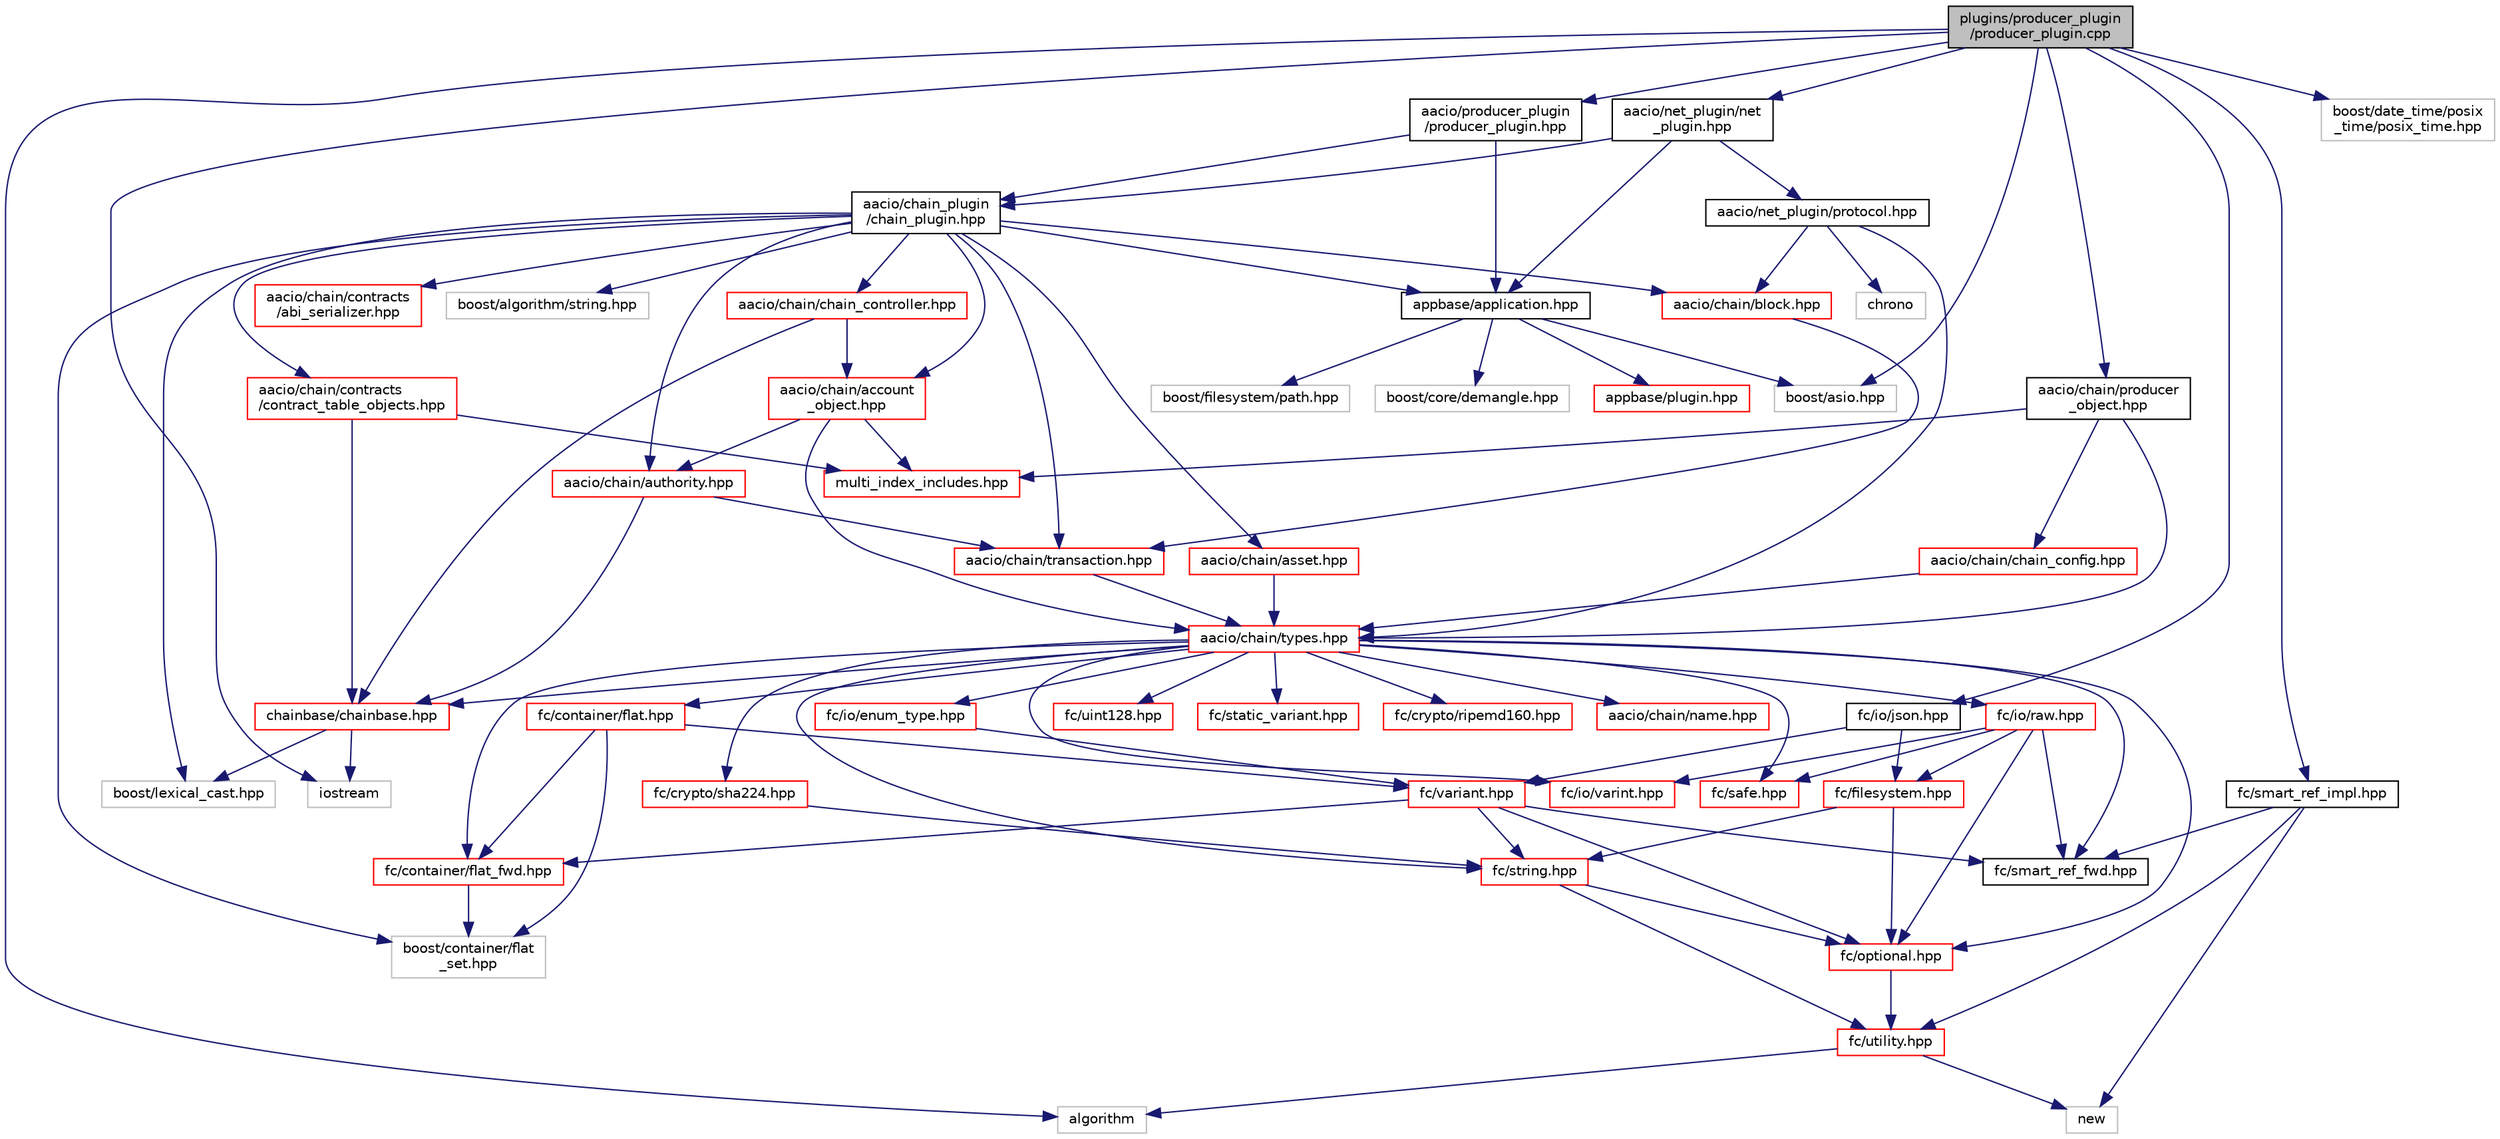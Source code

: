 digraph "plugins/producer_plugin/producer_plugin.cpp"
{
  edge [fontname="Helvetica",fontsize="10",labelfontname="Helvetica",labelfontsize="10"];
  node [fontname="Helvetica",fontsize="10",shape=record];
  Node0 [label="plugins/producer_plugin\l/producer_plugin.cpp",height=0.2,width=0.4,color="black", fillcolor="grey75", style="filled", fontcolor="black"];
  Node0 -> Node1 [color="midnightblue",fontsize="10",style="solid",fontname="Helvetica"];
  Node1 [label="aacio/producer_plugin\l/producer_plugin.hpp",height=0.2,width=0.4,color="black", fillcolor="white", style="filled",URL="$producer__plugin_8hpp.html"];
  Node1 -> Node2 [color="midnightblue",fontsize="10",style="solid",fontname="Helvetica"];
  Node2 [label="aacio/chain_plugin\l/chain_plugin.hpp",height=0.2,width=0.4,color="black", fillcolor="white", style="filled",URL="$chain__plugin_8hpp.html"];
  Node2 -> Node3 [color="midnightblue",fontsize="10",style="solid",fontname="Helvetica"];
  Node3 [label="appbase/application.hpp",height=0.2,width=0.4,color="black", fillcolor="white", style="filled",URL="$application_8hpp_source.html"];
  Node3 -> Node4 [color="midnightblue",fontsize="10",style="solid",fontname="Helvetica"];
  Node4 [label="appbase/plugin.hpp",height=0.2,width=0.4,color="red", fillcolor="white", style="filled",URL="$plugin_8hpp_source.html"];
  Node3 -> Node10 [color="midnightblue",fontsize="10",style="solid",fontname="Helvetica"];
  Node10 [label="boost/filesystem/path.hpp",height=0.2,width=0.4,color="grey75", fillcolor="white", style="filled"];
  Node3 -> Node11 [color="midnightblue",fontsize="10",style="solid",fontname="Helvetica"];
  Node11 [label="boost/core/demangle.hpp",height=0.2,width=0.4,color="grey75", fillcolor="white", style="filled"];
  Node3 -> Node12 [color="midnightblue",fontsize="10",style="solid",fontname="Helvetica"];
  Node12 [label="boost/asio.hpp",height=0.2,width=0.4,color="grey75", fillcolor="white", style="filled"];
  Node2 -> Node13 [color="midnightblue",fontsize="10",style="solid",fontname="Helvetica"];
  Node13 [label="aacio/chain/asset.hpp",height=0.2,width=0.4,color="red", fillcolor="white", style="filled",URL="$libraries_2chain_2include_2aacio_2chain_2asset_8hpp.html"];
  Node13 -> Node57 [color="midnightblue",fontsize="10",style="solid",fontname="Helvetica"];
  Node57 [label="aacio/chain/types.hpp",height=0.2,width=0.4,color="red", fillcolor="white", style="filled",URL="$libraries_2chain_2include_2aacio_2chain_2types_8hpp.html"];
  Node57 -> Node58 [color="midnightblue",fontsize="10",style="solid",fontname="Helvetica"];
  Node58 [label="aacio/chain/name.hpp",height=0.2,width=0.4,color="red", fillcolor="white", style="filled",URL="$name_8hpp_source.html"];
  Node57 -> Node60 [color="midnightblue",fontsize="10",style="solid",fontname="Helvetica"];
  Node60 [label="chainbase/chainbase.hpp",height=0.2,width=0.4,color="red", fillcolor="white", style="filled",URL="$chainbase_8hpp_source.html"];
  Node60 -> Node28 [color="midnightblue",fontsize="10",style="solid",fontname="Helvetica"];
  Node28 [label="boost/lexical_cast.hpp",height=0.2,width=0.4,color="grey75", fillcolor="white", style="filled"];
  Node60 -> Node80 [color="midnightblue",fontsize="10",style="solid",fontname="Helvetica"];
  Node80 [label="iostream",height=0.2,width=0.4,color="grey75", fillcolor="white", style="filled"];
  Node57 -> Node36 [color="midnightblue",fontsize="10",style="solid",fontname="Helvetica"];
  Node36 [label="fc/container/flat_fwd.hpp",height=0.2,width=0.4,color="red", fillcolor="white", style="filled",URL="$flat__fwd_8hpp_source.html"];
  Node36 -> Node38 [color="midnightblue",fontsize="10",style="solid",fontname="Helvetica"];
  Node38 [label="boost/container/flat\l_set.hpp",height=0.2,width=0.4,color="grey75", fillcolor="white", style="filled"];
  Node57 -> Node84 [color="midnightblue",fontsize="10",style="solid",fontname="Helvetica"];
  Node84 [label="fc/io/varint.hpp",height=0.2,width=0.4,color="red", fillcolor="white", style="filled",URL="$libraries_2fc_2include_2fc_2io_2varint_8hpp_source.html"];
  Node57 -> Node85 [color="midnightblue",fontsize="10",style="solid",fontname="Helvetica"];
  Node85 [label="fc/io/enum_type.hpp",height=0.2,width=0.4,color="red", fillcolor="white", style="filled",URL="$enum__type_8hpp_source.html"];
  Node85 -> Node44 [color="midnightblue",fontsize="10",style="solid",fontname="Helvetica"];
  Node44 [label="fc/variant.hpp",height=0.2,width=0.4,color="red", fillcolor="white", style="filled",URL="$variant_8hpp_source.html"];
  Node44 -> Node23 [color="midnightblue",fontsize="10",style="solid",fontname="Helvetica"];
  Node23 [label="fc/optional.hpp",height=0.2,width=0.4,color="red", fillcolor="white", style="filled",URL="$libraries_2fc_2include_2fc_2optional_8hpp_source.html"];
  Node23 -> Node17 [color="midnightblue",fontsize="10",style="solid",fontname="Helvetica"];
  Node17 [label="fc/utility.hpp",height=0.2,width=0.4,color="red", fillcolor="white", style="filled",URL="$utility_8hpp_source.html"];
  Node17 -> Node19 [color="midnightblue",fontsize="10",style="solid",fontname="Helvetica"];
  Node19 [label="algorithm",height=0.2,width=0.4,color="grey75", fillcolor="white", style="filled"];
  Node17 -> Node20 [color="midnightblue",fontsize="10",style="solid",fontname="Helvetica"];
  Node20 [label="new",height=0.2,width=0.4,color="grey75", fillcolor="white", style="filled"];
  Node44 -> Node16 [color="midnightblue",fontsize="10",style="solid",fontname="Helvetica"];
  Node16 [label="fc/string.hpp",height=0.2,width=0.4,color="red", fillcolor="white", style="filled",URL="$string_8hpp_source.html"];
  Node16 -> Node17 [color="midnightblue",fontsize="10",style="solid",fontname="Helvetica"];
  Node16 -> Node23 [color="midnightblue",fontsize="10",style="solid",fontname="Helvetica"];
  Node44 -> Node36 [color="midnightblue",fontsize="10",style="solid",fontname="Helvetica"];
  Node44 -> Node49 [color="midnightblue",fontsize="10",style="solid",fontname="Helvetica"];
  Node49 [label="fc/smart_ref_fwd.hpp",height=0.2,width=0.4,color="black", fillcolor="white", style="filled",URL="$smart__ref__fwd_8hpp_source.html"];
  Node57 -> Node94 [color="midnightblue",fontsize="10",style="solid",fontname="Helvetica"];
  Node94 [label="fc/crypto/sha224.hpp",height=0.2,width=0.4,color="red", fillcolor="white", style="filled",URL="$sha224_8hpp_source.html"];
  Node94 -> Node16 [color="midnightblue",fontsize="10",style="solid",fontname="Helvetica"];
  Node57 -> Node23 [color="midnightblue",fontsize="10",style="solid",fontname="Helvetica"];
  Node57 -> Node92 [color="midnightblue",fontsize="10",style="solid",fontname="Helvetica"];
  Node92 [label="fc/safe.hpp",height=0.2,width=0.4,color="red", fillcolor="white", style="filled",URL="$safe_8hpp_source.html"];
  Node57 -> Node95 [color="midnightblue",fontsize="10",style="solid",fontname="Helvetica"];
  Node95 [label="fc/container/flat.hpp",height=0.2,width=0.4,color="red", fillcolor="white", style="filled",URL="$libraries_2fc_2include_2fc_2container_2flat_8hpp_source.html"];
  Node95 -> Node44 [color="midnightblue",fontsize="10",style="solid",fontname="Helvetica"];
  Node95 -> Node36 [color="midnightblue",fontsize="10",style="solid",fontname="Helvetica"];
  Node95 -> Node38 [color="midnightblue",fontsize="10",style="solid",fontname="Helvetica"];
  Node57 -> Node16 [color="midnightblue",fontsize="10",style="solid",fontname="Helvetica"];
  Node57 -> Node96 [color="midnightblue",fontsize="10",style="solid",fontname="Helvetica"];
  Node96 [label="fc/io/raw.hpp",height=0.2,width=0.4,color="red", fillcolor="white", style="filled",URL="$raw_8hpp_source.html"];
  Node96 -> Node84 [color="midnightblue",fontsize="10",style="solid",fontname="Helvetica"];
  Node96 -> Node23 [color="midnightblue",fontsize="10",style="solid",fontname="Helvetica"];
  Node96 -> Node49 [color="midnightblue",fontsize="10",style="solid",fontname="Helvetica"];
  Node96 -> Node99 [color="midnightblue",fontsize="10",style="solid",fontname="Helvetica"];
  Node99 [label="fc/filesystem.hpp",height=0.2,width=0.4,color="red", fillcolor="white", style="filled",URL="$filesystem_8hpp_source.html"];
  Node99 -> Node16 [color="midnightblue",fontsize="10",style="solid",fontname="Helvetica"];
  Node99 -> Node23 [color="midnightblue",fontsize="10",style="solid",fontname="Helvetica"];
  Node96 -> Node92 [color="midnightblue",fontsize="10",style="solid",fontname="Helvetica"];
  Node57 -> Node101 [color="midnightblue",fontsize="10",style="solid",fontname="Helvetica"];
  Node101 [label="fc/uint128.hpp",height=0.2,width=0.4,color="red", fillcolor="white", style="filled",URL="$uint128_8hpp_source.html"];
  Node57 -> Node102 [color="midnightblue",fontsize="10",style="solid",fontname="Helvetica"];
  Node102 [label="fc/static_variant.hpp",height=0.2,width=0.4,color="red", fillcolor="white", style="filled",URL="$static__variant_8hpp_source.html"];
  Node57 -> Node49 [color="midnightblue",fontsize="10",style="solid",fontname="Helvetica"];
  Node57 -> Node103 [color="midnightblue",fontsize="10",style="solid",fontname="Helvetica"];
  Node103 [label="fc/crypto/ripemd160.hpp",height=0.2,width=0.4,color="red", fillcolor="white", style="filled",URL="$ripemd160_8hpp_source.html"];
  Node2 -> Node130 [color="midnightblue",fontsize="10",style="solid",fontname="Helvetica"];
  Node130 [label="aacio/chain/authority.hpp",height=0.2,width=0.4,color="red", fillcolor="white", style="filled",URL="$authority_8hpp.html"];
  Node130 -> Node60 [color="midnightblue",fontsize="10",style="solid",fontname="Helvetica"];
  Node130 -> Node131 [color="midnightblue",fontsize="10",style="solid",fontname="Helvetica"];
  Node131 [label="aacio/chain/transaction.hpp",height=0.2,width=0.4,color="red", fillcolor="white", style="filled",URL="$libraries_2chain_2include_2aacio_2chain_2transaction_8hpp.html"];
  Node131 -> Node57 [color="midnightblue",fontsize="10",style="solid",fontname="Helvetica"];
  Node2 -> Node153 [color="midnightblue",fontsize="10",style="solid",fontname="Helvetica"];
  Node153 [label="aacio/chain/account\l_object.hpp",height=0.2,width=0.4,color="red", fillcolor="white", style="filled",URL="$account__object_8hpp.html"];
  Node153 -> Node57 [color="midnightblue",fontsize="10",style="solid",fontname="Helvetica"];
  Node153 -> Node130 [color="midnightblue",fontsize="10",style="solid",fontname="Helvetica"];
  Node153 -> Node157 [color="midnightblue",fontsize="10",style="solid",fontname="Helvetica"];
  Node157 [label="multi_index_includes.hpp",height=0.2,width=0.4,color="red", fillcolor="white", style="filled",URL="$multi__index__includes_8hpp.html"];
  Node2 -> Node162 [color="midnightblue",fontsize="10",style="solid",fontname="Helvetica"];
  Node162 [label="aacio/chain/block.hpp",height=0.2,width=0.4,color="red", fillcolor="white", style="filled",URL="$block_8hpp.html"];
  Node162 -> Node131 [color="midnightblue",fontsize="10",style="solid",fontname="Helvetica"];
  Node2 -> Node164 [color="midnightblue",fontsize="10",style="solid",fontname="Helvetica"];
  Node164 [label="aacio/chain/chain_controller.hpp",height=0.2,width=0.4,color="red", fillcolor="white", style="filled",URL="$chain__controller_8hpp.html"];
  Node164 -> Node153 [color="midnightblue",fontsize="10",style="solid",fontname="Helvetica"];
  Node164 -> Node60 [color="midnightblue",fontsize="10",style="solid",fontname="Helvetica"];
  Node2 -> Node179 [color="midnightblue",fontsize="10",style="solid",fontname="Helvetica"];
  Node179 [label="aacio/chain/contracts\l/contract_table_objects.hpp",height=0.2,width=0.4,color="red", fillcolor="white", style="filled",URL="$contract__table__objects_8hpp.html"];
  Node179 -> Node157 [color="midnightblue",fontsize="10",style="solid",fontname="Helvetica"];
  Node179 -> Node60 [color="midnightblue",fontsize="10",style="solid",fontname="Helvetica"];
  Node2 -> Node131 [color="midnightblue",fontsize="10",style="solid",fontname="Helvetica"];
  Node2 -> Node189 [color="midnightblue",fontsize="10",style="solid",fontname="Helvetica"];
  Node189 [label="aacio/chain/contracts\l/abi_serializer.hpp",height=0.2,width=0.4,color="red", fillcolor="white", style="filled",URL="$abi__serializer_8hpp.html"];
  Node2 -> Node38 [color="midnightblue",fontsize="10",style="solid",fontname="Helvetica"];
  Node2 -> Node190 [color="midnightblue",fontsize="10",style="solid",fontname="Helvetica"];
  Node190 [label="boost/algorithm/string.hpp",height=0.2,width=0.4,color="grey75", fillcolor="white", style="filled"];
  Node2 -> Node28 [color="midnightblue",fontsize="10",style="solid",fontname="Helvetica"];
  Node1 -> Node3 [color="midnightblue",fontsize="10",style="solid",fontname="Helvetica"];
  Node0 -> Node191 [color="midnightblue",fontsize="10",style="solid",fontname="Helvetica"];
  Node191 [label="aacio/net_plugin/net\l_plugin.hpp",height=0.2,width=0.4,color="black", fillcolor="white", style="filled",URL="$net__plugin_8hpp.html"];
  Node191 -> Node3 [color="midnightblue",fontsize="10",style="solid",fontname="Helvetica"];
  Node191 -> Node2 [color="midnightblue",fontsize="10",style="solid",fontname="Helvetica"];
  Node191 -> Node192 [color="midnightblue",fontsize="10",style="solid",fontname="Helvetica"];
  Node192 [label="aacio/net_plugin/protocol.hpp",height=0.2,width=0.4,color="black", fillcolor="white", style="filled",URL="$plugins_2net__plugin_2include_2aacio_2net__plugin_2protocol_8hpp.html"];
  Node192 -> Node162 [color="midnightblue",fontsize="10",style="solid",fontname="Helvetica"];
  Node192 -> Node57 [color="midnightblue",fontsize="10",style="solid",fontname="Helvetica"];
  Node192 -> Node193 [color="midnightblue",fontsize="10",style="solid",fontname="Helvetica"];
  Node193 [label="chrono",height=0.2,width=0.4,color="grey75", fillcolor="white", style="filled"];
  Node0 -> Node194 [color="midnightblue",fontsize="10",style="solid",fontname="Helvetica"];
  Node194 [label="aacio/chain/producer\l_object.hpp",height=0.2,width=0.4,color="black", fillcolor="white", style="filled",URL="$producer__object_8hpp.html"];
  Node194 -> Node57 [color="midnightblue",fontsize="10",style="solid",fontname="Helvetica"];
  Node194 -> Node156 [color="midnightblue",fontsize="10",style="solid",fontname="Helvetica"];
  Node156 [label="aacio/chain/chain_config.hpp",height=0.2,width=0.4,color="red", fillcolor="white", style="filled",URL="$chain__config_8hpp.html"];
  Node156 -> Node57 [color="midnightblue",fontsize="10",style="solid",fontname="Helvetica"];
  Node194 -> Node157 [color="midnightblue",fontsize="10",style="solid",fontname="Helvetica"];
  Node0 -> Node195 [color="midnightblue",fontsize="10",style="solid",fontname="Helvetica"];
  Node195 [label="fc/io/json.hpp",height=0.2,width=0.4,color="black", fillcolor="white", style="filled",URL="$json_8hpp_source.html"];
  Node195 -> Node44 [color="midnightblue",fontsize="10",style="solid",fontname="Helvetica"];
  Node195 -> Node99 [color="midnightblue",fontsize="10",style="solid",fontname="Helvetica"];
  Node0 -> Node196 [color="midnightblue",fontsize="10",style="solid",fontname="Helvetica"];
  Node196 [label="fc/smart_ref_impl.hpp",height=0.2,width=0.4,color="black", fillcolor="white", style="filled",URL="$smart__ref__impl_8hpp_source.html"];
  Node196 -> Node17 [color="midnightblue",fontsize="10",style="solid",fontname="Helvetica"];
  Node196 -> Node49 [color="midnightblue",fontsize="10",style="solid",fontname="Helvetica"];
  Node196 -> Node20 [color="midnightblue",fontsize="10",style="solid",fontname="Helvetica"];
  Node0 -> Node12 [color="midnightblue",fontsize="10",style="solid",fontname="Helvetica"];
  Node0 -> Node197 [color="midnightblue",fontsize="10",style="solid",fontname="Helvetica"];
  Node197 [label="boost/date_time/posix\l_time/posix_time.hpp",height=0.2,width=0.4,color="grey75", fillcolor="white", style="filled"];
  Node0 -> Node80 [color="midnightblue",fontsize="10",style="solid",fontname="Helvetica"];
  Node0 -> Node19 [color="midnightblue",fontsize="10",style="solid",fontname="Helvetica"];
}
